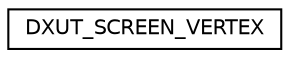 digraph "Graphical Class Hierarchy"
{
  edge [fontname="Helvetica",fontsize="10",labelfontname="Helvetica",labelfontsize="10"];
  node [fontname="Helvetica",fontsize="10",shape=record];
  rankdir="LR";
  Node1 [label="DXUT_SCREEN_VERTEX",height=0.2,width=0.4,color="black", fillcolor="white", style="filled",URL="$struct_d_x_u_t___s_c_r_e_e_n___v_e_r_t_e_x.html"];
}
